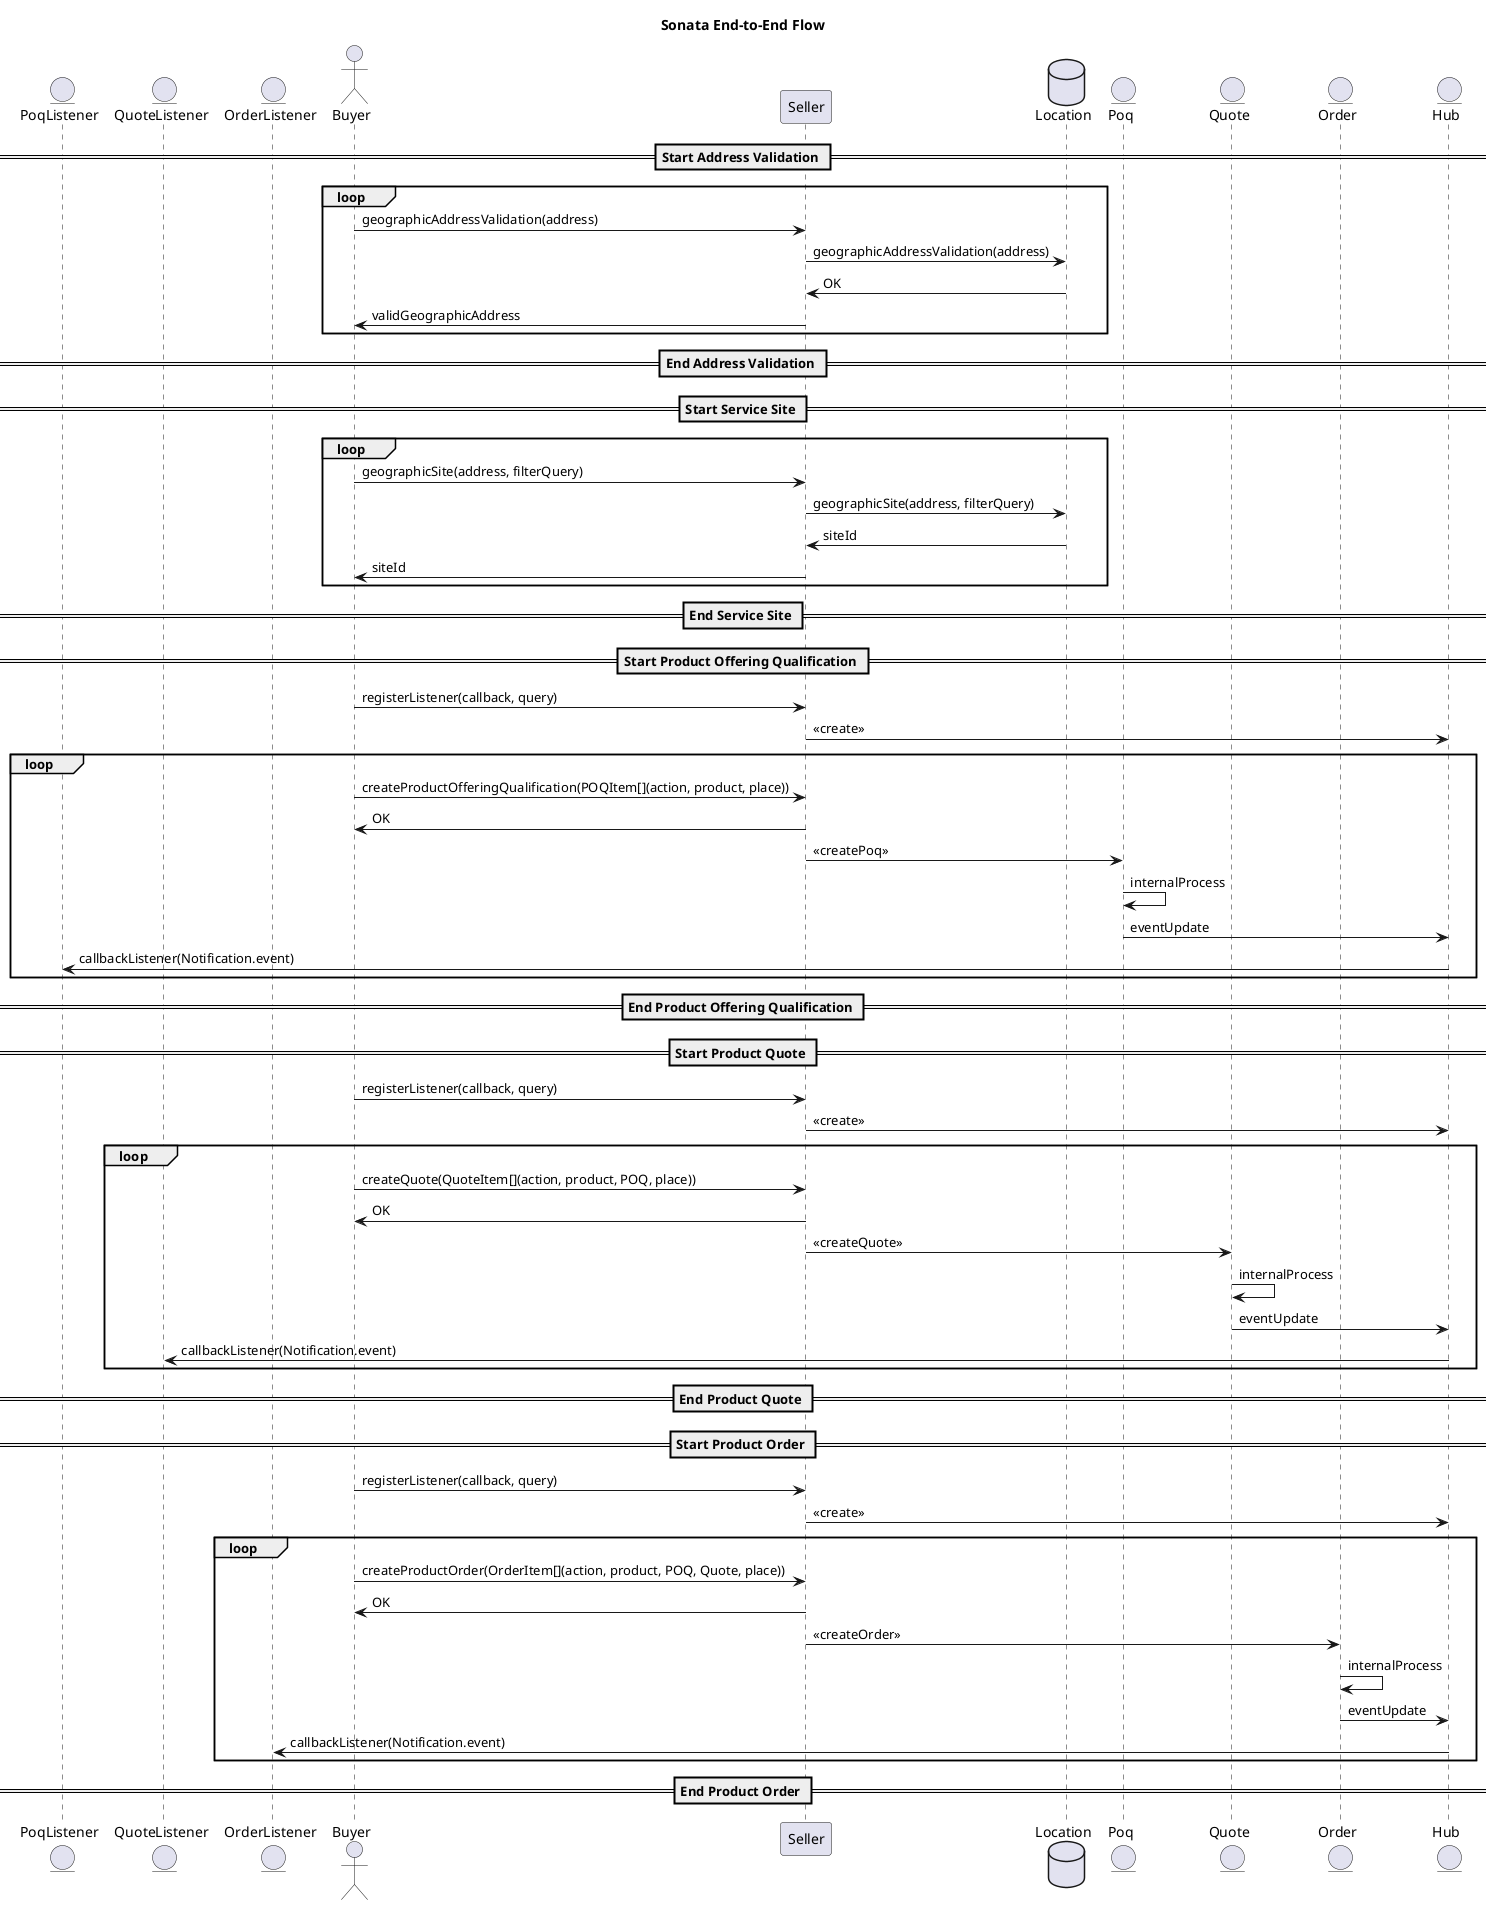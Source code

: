 @startuml
title Sonata End-to-End Flow

entity PoqListener
entity QuoteListener
entity OrderListener
actor Buyer
participant Seller
database Location
entity Poq
entity Quote
entity Order
entity Hub

== Start Address Validation ==

loop
    Buyer -> Seller: geographicAddressValidation(address)
    Seller -> Location: geographicAddressValidation(address)
    Location -> Seller: OK
    Seller -> Buyer: validGeographicAddress
end

== End Address Validation ==


== Start Service Site ==

loop
    Buyer -> Seller: geographicSite(address, filterQuery)
    Seller -> Location: geographicSite(address, filterQuery)
    Location -> Seller: siteId
    Seller -> Buyer: siteId
end

== End Service Site ==

== Start Product Offering Qualification ==

Buyer -> Seller: registerListener(callback, query)
Seller -> Hub: <<create>>
loop
    Buyer -> Seller: createProductOfferingQualification(POQItem[](action, product, place))
    Seller -> Buyer: OK
    Seller -> Poq: <<createPoq>>
    Poq -> Poq: internalProcess
    Poq -> Hub: eventUpdate
    Hub -> PoqListener: callbackListener(Notification.event)
end
== End Product Offering Qualification ==


== Start Product Quote ==

Buyer -> Seller: registerListener(callback, query)
Seller -> Hub: <<create>>
loop
    Buyer -> Seller: createQuote(QuoteItem[](action, product, POQ, place))
    Seller -> Buyer: OK
    Seller -> Quote: <<createQuote>>
    Quote -> Quote: internalProcess
    Quote -> Hub: eventUpdate
    Hub -> QuoteListener: callbackListener(Notification.event)
end

== End Product Quote ==


== Start Product Order ==

Buyer -> Seller: registerListener(callback, query)
Seller -> Hub: <<create>>
loop
    Buyer -> Seller: createProductOrder(OrderItem[](action, product, POQ, Quote, place))
    Seller -> Buyer: OK
    Seller -> Order: <<createOrder>>
    Order -> Order: internalProcess
    Order -> Hub: eventUpdate
    Hub -> OrderListener: callbackListener(Notification.event)
end

== End Product Order ==
@enduml